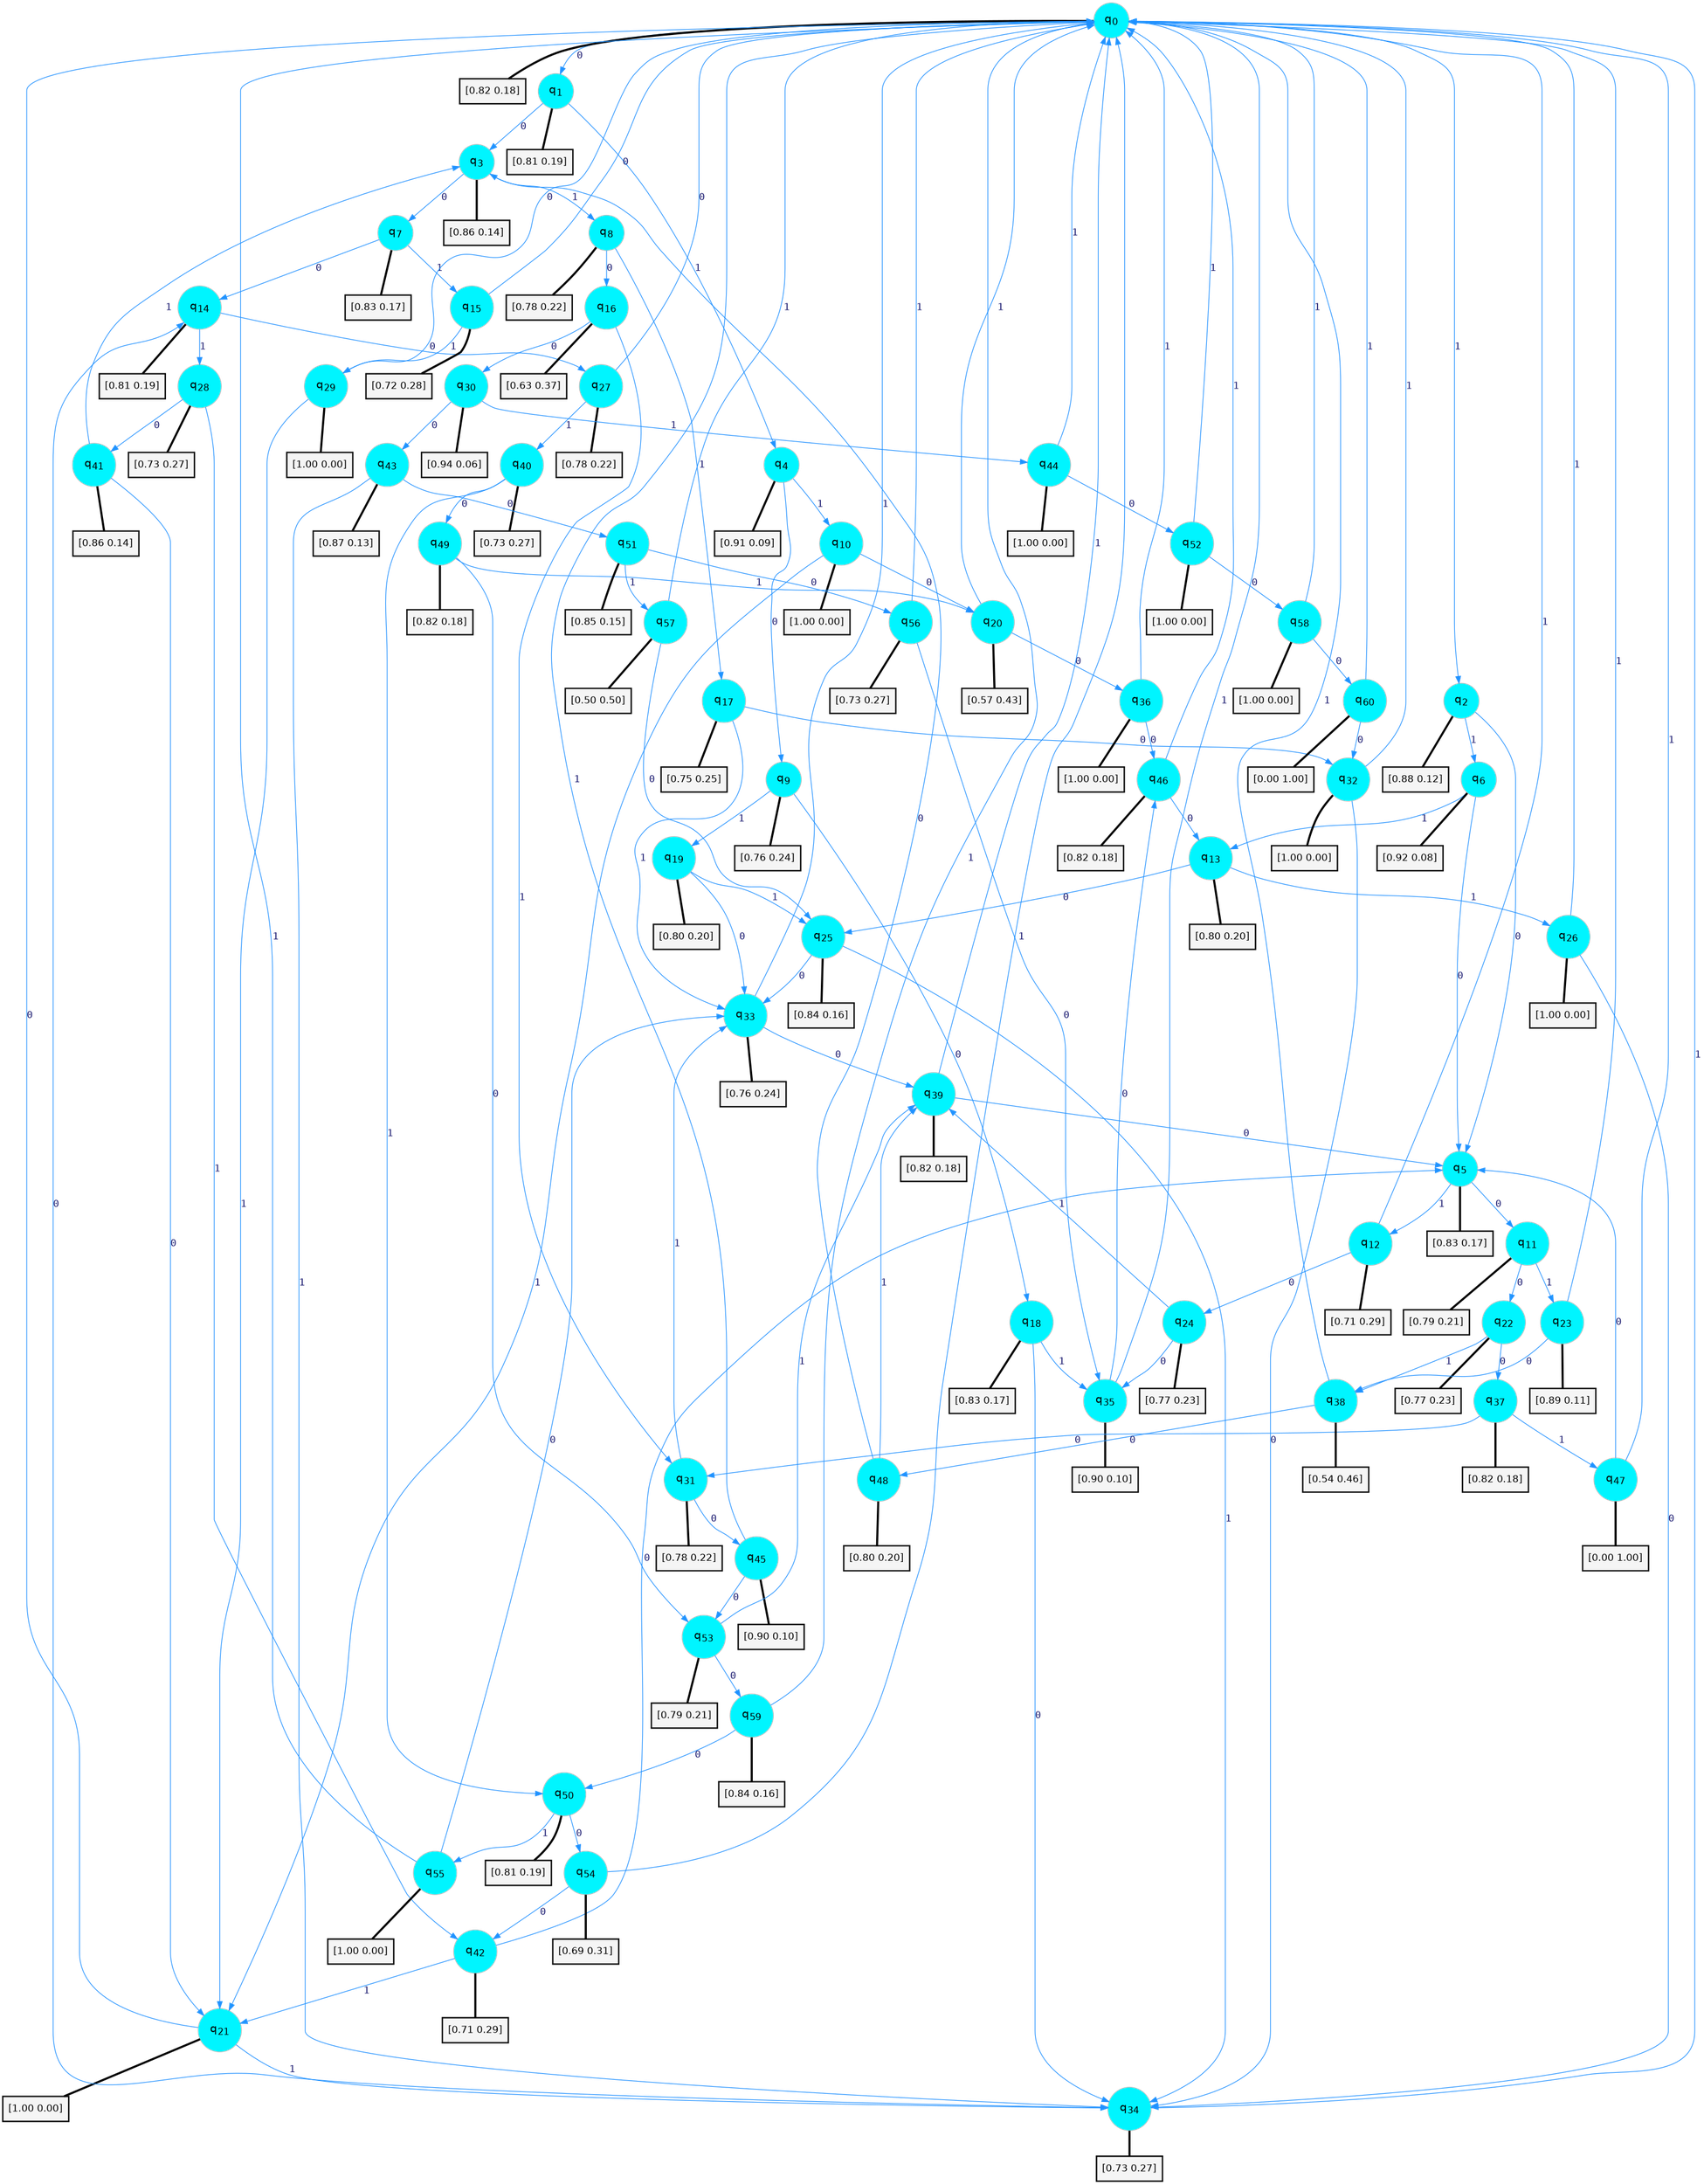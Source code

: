 digraph G {
graph [
bgcolor=transparent, dpi=300, rankdir=TD, size="40,25"];
node [
color=gray, fillcolor=turquoise1, fontcolor=black, fontname=Helvetica, fontsize=16, fontweight=bold, shape=circle, style=filled];
edge [
arrowsize=1, color=dodgerblue1, fontcolor=midnightblue, fontname=courier, fontweight=bold, penwidth=1, style=solid, weight=20];
0[label=<q<SUB>0</SUB>>];
1[label=<q<SUB>1</SUB>>];
2[label=<q<SUB>2</SUB>>];
3[label=<q<SUB>3</SUB>>];
4[label=<q<SUB>4</SUB>>];
5[label=<q<SUB>5</SUB>>];
6[label=<q<SUB>6</SUB>>];
7[label=<q<SUB>7</SUB>>];
8[label=<q<SUB>8</SUB>>];
9[label=<q<SUB>9</SUB>>];
10[label=<q<SUB>10</SUB>>];
11[label=<q<SUB>11</SUB>>];
12[label=<q<SUB>12</SUB>>];
13[label=<q<SUB>13</SUB>>];
14[label=<q<SUB>14</SUB>>];
15[label=<q<SUB>15</SUB>>];
16[label=<q<SUB>16</SUB>>];
17[label=<q<SUB>17</SUB>>];
18[label=<q<SUB>18</SUB>>];
19[label=<q<SUB>19</SUB>>];
20[label=<q<SUB>20</SUB>>];
21[label=<q<SUB>21</SUB>>];
22[label=<q<SUB>22</SUB>>];
23[label=<q<SUB>23</SUB>>];
24[label=<q<SUB>24</SUB>>];
25[label=<q<SUB>25</SUB>>];
26[label=<q<SUB>26</SUB>>];
27[label=<q<SUB>27</SUB>>];
28[label=<q<SUB>28</SUB>>];
29[label=<q<SUB>29</SUB>>];
30[label=<q<SUB>30</SUB>>];
31[label=<q<SUB>31</SUB>>];
32[label=<q<SUB>32</SUB>>];
33[label=<q<SUB>33</SUB>>];
34[label=<q<SUB>34</SUB>>];
35[label=<q<SUB>35</SUB>>];
36[label=<q<SUB>36</SUB>>];
37[label=<q<SUB>37</SUB>>];
38[label=<q<SUB>38</SUB>>];
39[label=<q<SUB>39</SUB>>];
40[label=<q<SUB>40</SUB>>];
41[label=<q<SUB>41</SUB>>];
42[label=<q<SUB>42</SUB>>];
43[label=<q<SUB>43</SUB>>];
44[label=<q<SUB>44</SUB>>];
45[label=<q<SUB>45</SUB>>];
46[label=<q<SUB>46</SUB>>];
47[label=<q<SUB>47</SUB>>];
48[label=<q<SUB>48</SUB>>];
49[label=<q<SUB>49</SUB>>];
50[label=<q<SUB>50</SUB>>];
51[label=<q<SUB>51</SUB>>];
52[label=<q<SUB>52</SUB>>];
53[label=<q<SUB>53</SUB>>];
54[label=<q<SUB>54</SUB>>];
55[label=<q<SUB>55</SUB>>];
56[label=<q<SUB>56</SUB>>];
57[label=<q<SUB>57</SUB>>];
58[label=<q<SUB>58</SUB>>];
59[label=<q<SUB>59</SUB>>];
60[label=<q<SUB>60</SUB>>];
61[label="[0.82 0.18]", shape=box,fontcolor=black, fontname=Helvetica, fontsize=14, penwidth=2, fillcolor=whitesmoke,color=black];
62[label="[0.81 0.19]", shape=box,fontcolor=black, fontname=Helvetica, fontsize=14, penwidth=2, fillcolor=whitesmoke,color=black];
63[label="[0.88 0.12]", shape=box,fontcolor=black, fontname=Helvetica, fontsize=14, penwidth=2, fillcolor=whitesmoke,color=black];
64[label="[0.86 0.14]", shape=box,fontcolor=black, fontname=Helvetica, fontsize=14, penwidth=2, fillcolor=whitesmoke,color=black];
65[label="[0.91 0.09]", shape=box,fontcolor=black, fontname=Helvetica, fontsize=14, penwidth=2, fillcolor=whitesmoke,color=black];
66[label="[0.83 0.17]", shape=box,fontcolor=black, fontname=Helvetica, fontsize=14, penwidth=2, fillcolor=whitesmoke,color=black];
67[label="[0.92 0.08]", shape=box,fontcolor=black, fontname=Helvetica, fontsize=14, penwidth=2, fillcolor=whitesmoke,color=black];
68[label="[0.83 0.17]", shape=box,fontcolor=black, fontname=Helvetica, fontsize=14, penwidth=2, fillcolor=whitesmoke,color=black];
69[label="[0.78 0.22]", shape=box,fontcolor=black, fontname=Helvetica, fontsize=14, penwidth=2, fillcolor=whitesmoke,color=black];
70[label="[0.76 0.24]", shape=box,fontcolor=black, fontname=Helvetica, fontsize=14, penwidth=2, fillcolor=whitesmoke,color=black];
71[label="[1.00 0.00]", shape=box,fontcolor=black, fontname=Helvetica, fontsize=14, penwidth=2, fillcolor=whitesmoke,color=black];
72[label="[0.79 0.21]", shape=box,fontcolor=black, fontname=Helvetica, fontsize=14, penwidth=2, fillcolor=whitesmoke,color=black];
73[label="[0.71 0.29]", shape=box,fontcolor=black, fontname=Helvetica, fontsize=14, penwidth=2, fillcolor=whitesmoke,color=black];
74[label="[0.80 0.20]", shape=box,fontcolor=black, fontname=Helvetica, fontsize=14, penwidth=2, fillcolor=whitesmoke,color=black];
75[label="[0.81 0.19]", shape=box,fontcolor=black, fontname=Helvetica, fontsize=14, penwidth=2, fillcolor=whitesmoke,color=black];
76[label="[0.72 0.28]", shape=box,fontcolor=black, fontname=Helvetica, fontsize=14, penwidth=2, fillcolor=whitesmoke,color=black];
77[label="[0.63 0.37]", shape=box,fontcolor=black, fontname=Helvetica, fontsize=14, penwidth=2, fillcolor=whitesmoke,color=black];
78[label="[0.75 0.25]", shape=box,fontcolor=black, fontname=Helvetica, fontsize=14, penwidth=2, fillcolor=whitesmoke,color=black];
79[label="[0.83 0.17]", shape=box,fontcolor=black, fontname=Helvetica, fontsize=14, penwidth=2, fillcolor=whitesmoke,color=black];
80[label="[0.80 0.20]", shape=box,fontcolor=black, fontname=Helvetica, fontsize=14, penwidth=2, fillcolor=whitesmoke,color=black];
81[label="[0.57 0.43]", shape=box,fontcolor=black, fontname=Helvetica, fontsize=14, penwidth=2, fillcolor=whitesmoke,color=black];
82[label="[1.00 0.00]", shape=box,fontcolor=black, fontname=Helvetica, fontsize=14, penwidth=2, fillcolor=whitesmoke,color=black];
83[label="[0.77 0.23]", shape=box,fontcolor=black, fontname=Helvetica, fontsize=14, penwidth=2, fillcolor=whitesmoke,color=black];
84[label="[0.89 0.11]", shape=box,fontcolor=black, fontname=Helvetica, fontsize=14, penwidth=2, fillcolor=whitesmoke,color=black];
85[label="[0.77 0.23]", shape=box,fontcolor=black, fontname=Helvetica, fontsize=14, penwidth=2, fillcolor=whitesmoke,color=black];
86[label="[0.84 0.16]", shape=box,fontcolor=black, fontname=Helvetica, fontsize=14, penwidth=2, fillcolor=whitesmoke,color=black];
87[label="[1.00 0.00]", shape=box,fontcolor=black, fontname=Helvetica, fontsize=14, penwidth=2, fillcolor=whitesmoke,color=black];
88[label="[0.78 0.22]", shape=box,fontcolor=black, fontname=Helvetica, fontsize=14, penwidth=2, fillcolor=whitesmoke,color=black];
89[label="[0.73 0.27]", shape=box,fontcolor=black, fontname=Helvetica, fontsize=14, penwidth=2, fillcolor=whitesmoke,color=black];
90[label="[1.00 0.00]", shape=box,fontcolor=black, fontname=Helvetica, fontsize=14, penwidth=2, fillcolor=whitesmoke,color=black];
91[label="[0.94 0.06]", shape=box,fontcolor=black, fontname=Helvetica, fontsize=14, penwidth=2, fillcolor=whitesmoke,color=black];
92[label="[0.78 0.22]", shape=box,fontcolor=black, fontname=Helvetica, fontsize=14, penwidth=2, fillcolor=whitesmoke,color=black];
93[label="[1.00 0.00]", shape=box,fontcolor=black, fontname=Helvetica, fontsize=14, penwidth=2, fillcolor=whitesmoke,color=black];
94[label="[0.76 0.24]", shape=box,fontcolor=black, fontname=Helvetica, fontsize=14, penwidth=2, fillcolor=whitesmoke,color=black];
95[label="[0.73 0.27]", shape=box,fontcolor=black, fontname=Helvetica, fontsize=14, penwidth=2, fillcolor=whitesmoke,color=black];
96[label="[0.90 0.10]", shape=box,fontcolor=black, fontname=Helvetica, fontsize=14, penwidth=2, fillcolor=whitesmoke,color=black];
97[label="[1.00 0.00]", shape=box,fontcolor=black, fontname=Helvetica, fontsize=14, penwidth=2, fillcolor=whitesmoke,color=black];
98[label="[0.82 0.18]", shape=box,fontcolor=black, fontname=Helvetica, fontsize=14, penwidth=2, fillcolor=whitesmoke,color=black];
99[label="[0.54 0.46]", shape=box,fontcolor=black, fontname=Helvetica, fontsize=14, penwidth=2, fillcolor=whitesmoke,color=black];
100[label="[0.82 0.18]", shape=box,fontcolor=black, fontname=Helvetica, fontsize=14, penwidth=2, fillcolor=whitesmoke,color=black];
101[label="[0.73 0.27]", shape=box,fontcolor=black, fontname=Helvetica, fontsize=14, penwidth=2, fillcolor=whitesmoke,color=black];
102[label="[0.86 0.14]", shape=box,fontcolor=black, fontname=Helvetica, fontsize=14, penwidth=2, fillcolor=whitesmoke,color=black];
103[label="[0.71 0.29]", shape=box,fontcolor=black, fontname=Helvetica, fontsize=14, penwidth=2, fillcolor=whitesmoke,color=black];
104[label="[0.87 0.13]", shape=box,fontcolor=black, fontname=Helvetica, fontsize=14, penwidth=2, fillcolor=whitesmoke,color=black];
105[label="[1.00 0.00]", shape=box,fontcolor=black, fontname=Helvetica, fontsize=14, penwidth=2, fillcolor=whitesmoke,color=black];
106[label="[0.90 0.10]", shape=box,fontcolor=black, fontname=Helvetica, fontsize=14, penwidth=2, fillcolor=whitesmoke,color=black];
107[label="[0.82 0.18]", shape=box,fontcolor=black, fontname=Helvetica, fontsize=14, penwidth=2, fillcolor=whitesmoke,color=black];
108[label="[0.00 1.00]", shape=box,fontcolor=black, fontname=Helvetica, fontsize=14, penwidth=2, fillcolor=whitesmoke,color=black];
109[label="[0.80 0.20]", shape=box,fontcolor=black, fontname=Helvetica, fontsize=14, penwidth=2, fillcolor=whitesmoke,color=black];
110[label="[0.82 0.18]", shape=box,fontcolor=black, fontname=Helvetica, fontsize=14, penwidth=2, fillcolor=whitesmoke,color=black];
111[label="[0.81 0.19]", shape=box,fontcolor=black, fontname=Helvetica, fontsize=14, penwidth=2, fillcolor=whitesmoke,color=black];
112[label="[0.85 0.15]", shape=box,fontcolor=black, fontname=Helvetica, fontsize=14, penwidth=2, fillcolor=whitesmoke,color=black];
113[label="[1.00 0.00]", shape=box,fontcolor=black, fontname=Helvetica, fontsize=14, penwidth=2, fillcolor=whitesmoke,color=black];
114[label="[0.79 0.21]", shape=box,fontcolor=black, fontname=Helvetica, fontsize=14, penwidth=2, fillcolor=whitesmoke,color=black];
115[label="[0.69 0.31]", shape=box,fontcolor=black, fontname=Helvetica, fontsize=14, penwidth=2, fillcolor=whitesmoke,color=black];
116[label="[1.00 0.00]", shape=box,fontcolor=black, fontname=Helvetica, fontsize=14, penwidth=2, fillcolor=whitesmoke,color=black];
117[label="[0.73 0.27]", shape=box,fontcolor=black, fontname=Helvetica, fontsize=14, penwidth=2, fillcolor=whitesmoke,color=black];
118[label="[0.50 0.50]", shape=box,fontcolor=black, fontname=Helvetica, fontsize=14, penwidth=2, fillcolor=whitesmoke,color=black];
119[label="[1.00 0.00]", shape=box,fontcolor=black, fontname=Helvetica, fontsize=14, penwidth=2, fillcolor=whitesmoke,color=black];
120[label="[0.84 0.16]", shape=box,fontcolor=black, fontname=Helvetica, fontsize=14, penwidth=2, fillcolor=whitesmoke,color=black];
121[label="[0.00 1.00]", shape=box,fontcolor=black, fontname=Helvetica, fontsize=14, penwidth=2, fillcolor=whitesmoke,color=black];
0->1 [label=0];
0->2 [label=1];
0->61 [arrowhead=none, penwidth=3,color=black];
1->3 [label=0];
1->4 [label=1];
1->62 [arrowhead=none, penwidth=3,color=black];
2->5 [label=0];
2->6 [label=1];
2->63 [arrowhead=none, penwidth=3,color=black];
3->7 [label=0];
3->8 [label=1];
3->64 [arrowhead=none, penwidth=3,color=black];
4->9 [label=0];
4->10 [label=1];
4->65 [arrowhead=none, penwidth=3,color=black];
5->11 [label=0];
5->12 [label=1];
5->66 [arrowhead=none, penwidth=3,color=black];
6->5 [label=0];
6->13 [label=1];
6->67 [arrowhead=none, penwidth=3,color=black];
7->14 [label=0];
7->15 [label=1];
7->68 [arrowhead=none, penwidth=3,color=black];
8->16 [label=0];
8->17 [label=1];
8->69 [arrowhead=none, penwidth=3,color=black];
9->18 [label=0];
9->19 [label=1];
9->70 [arrowhead=none, penwidth=3,color=black];
10->20 [label=0];
10->21 [label=1];
10->71 [arrowhead=none, penwidth=3,color=black];
11->22 [label=0];
11->23 [label=1];
11->72 [arrowhead=none, penwidth=3,color=black];
12->24 [label=0];
12->0 [label=1];
12->73 [arrowhead=none, penwidth=3,color=black];
13->25 [label=0];
13->26 [label=1];
13->74 [arrowhead=none, penwidth=3,color=black];
14->27 [label=0];
14->28 [label=1];
14->75 [arrowhead=none, penwidth=3,color=black];
15->0 [label=0];
15->29 [label=1];
15->76 [arrowhead=none, penwidth=3,color=black];
16->30 [label=0];
16->31 [label=1];
16->77 [arrowhead=none, penwidth=3,color=black];
17->32 [label=0];
17->33 [label=1];
17->78 [arrowhead=none, penwidth=3,color=black];
18->34 [label=0];
18->35 [label=1];
18->79 [arrowhead=none, penwidth=3,color=black];
19->33 [label=0];
19->25 [label=1];
19->80 [arrowhead=none, penwidth=3,color=black];
20->36 [label=0];
20->0 [label=1];
20->81 [arrowhead=none, penwidth=3,color=black];
21->0 [label=0];
21->34 [label=1];
21->82 [arrowhead=none, penwidth=3,color=black];
22->37 [label=0];
22->38 [label=1];
22->83 [arrowhead=none, penwidth=3,color=black];
23->38 [label=0];
23->0 [label=1];
23->84 [arrowhead=none, penwidth=3,color=black];
24->35 [label=0];
24->39 [label=1];
24->85 [arrowhead=none, penwidth=3,color=black];
25->33 [label=0];
25->34 [label=1];
25->86 [arrowhead=none, penwidth=3,color=black];
26->34 [label=0];
26->0 [label=1];
26->87 [arrowhead=none, penwidth=3,color=black];
27->0 [label=0];
27->40 [label=1];
27->88 [arrowhead=none, penwidth=3,color=black];
28->41 [label=0];
28->42 [label=1];
28->89 [arrowhead=none, penwidth=3,color=black];
29->0 [label=0];
29->21 [label=1];
29->90 [arrowhead=none, penwidth=3,color=black];
30->43 [label=0];
30->44 [label=1];
30->91 [arrowhead=none, penwidth=3,color=black];
31->45 [label=0];
31->33 [label=1];
31->92 [arrowhead=none, penwidth=3,color=black];
32->34 [label=0];
32->0 [label=1];
32->93 [arrowhead=none, penwidth=3,color=black];
33->39 [label=0];
33->0 [label=1];
33->94 [arrowhead=none, penwidth=3,color=black];
34->14 [label=0];
34->0 [label=1];
34->95 [arrowhead=none, penwidth=3,color=black];
35->46 [label=0];
35->0 [label=1];
35->96 [arrowhead=none, penwidth=3,color=black];
36->46 [label=0];
36->0 [label=1];
36->97 [arrowhead=none, penwidth=3,color=black];
37->31 [label=0];
37->47 [label=1];
37->98 [arrowhead=none, penwidth=3,color=black];
38->48 [label=0];
38->0 [label=1];
38->99 [arrowhead=none, penwidth=3,color=black];
39->5 [label=0];
39->0 [label=1];
39->100 [arrowhead=none, penwidth=3,color=black];
40->49 [label=0];
40->50 [label=1];
40->101 [arrowhead=none, penwidth=3,color=black];
41->21 [label=0];
41->3 [label=1];
41->102 [arrowhead=none, penwidth=3,color=black];
42->5 [label=0];
42->21 [label=1];
42->103 [arrowhead=none, penwidth=3,color=black];
43->51 [label=0];
43->34 [label=1];
43->104 [arrowhead=none, penwidth=3,color=black];
44->52 [label=0];
44->0 [label=1];
44->105 [arrowhead=none, penwidth=3,color=black];
45->53 [label=0];
45->0 [label=1];
45->106 [arrowhead=none, penwidth=3,color=black];
46->13 [label=0];
46->0 [label=1];
46->107 [arrowhead=none, penwidth=3,color=black];
47->5 [label=0];
47->0 [label=1];
47->108 [arrowhead=none, penwidth=3,color=black];
48->3 [label=0];
48->39 [label=1];
48->109 [arrowhead=none, penwidth=3,color=black];
49->53 [label=0];
49->20 [label=1];
49->110 [arrowhead=none, penwidth=3,color=black];
50->54 [label=0];
50->55 [label=1];
50->111 [arrowhead=none, penwidth=3,color=black];
51->56 [label=0];
51->57 [label=1];
51->112 [arrowhead=none, penwidth=3,color=black];
52->58 [label=0];
52->0 [label=1];
52->113 [arrowhead=none, penwidth=3,color=black];
53->59 [label=0];
53->39 [label=1];
53->114 [arrowhead=none, penwidth=3,color=black];
54->42 [label=0];
54->0 [label=1];
54->115 [arrowhead=none, penwidth=3,color=black];
55->33 [label=0];
55->0 [label=1];
55->116 [arrowhead=none, penwidth=3,color=black];
56->35 [label=0];
56->0 [label=1];
56->117 [arrowhead=none, penwidth=3,color=black];
57->25 [label=0];
57->0 [label=1];
57->118 [arrowhead=none, penwidth=3,color=black];
58->60 [label=0];
58->0 [label=1];
58->119 [arrowhead=none, penwidth=3,color=black];
59->50 [label=0];
59->0 [label=1];
59->120 [arrowhead=none, penwidth=3,color=black];
60->32 [label=0];
60->0 [label=1];
60->121 [arrowhead=none, penwidth=3,color=black];
}
